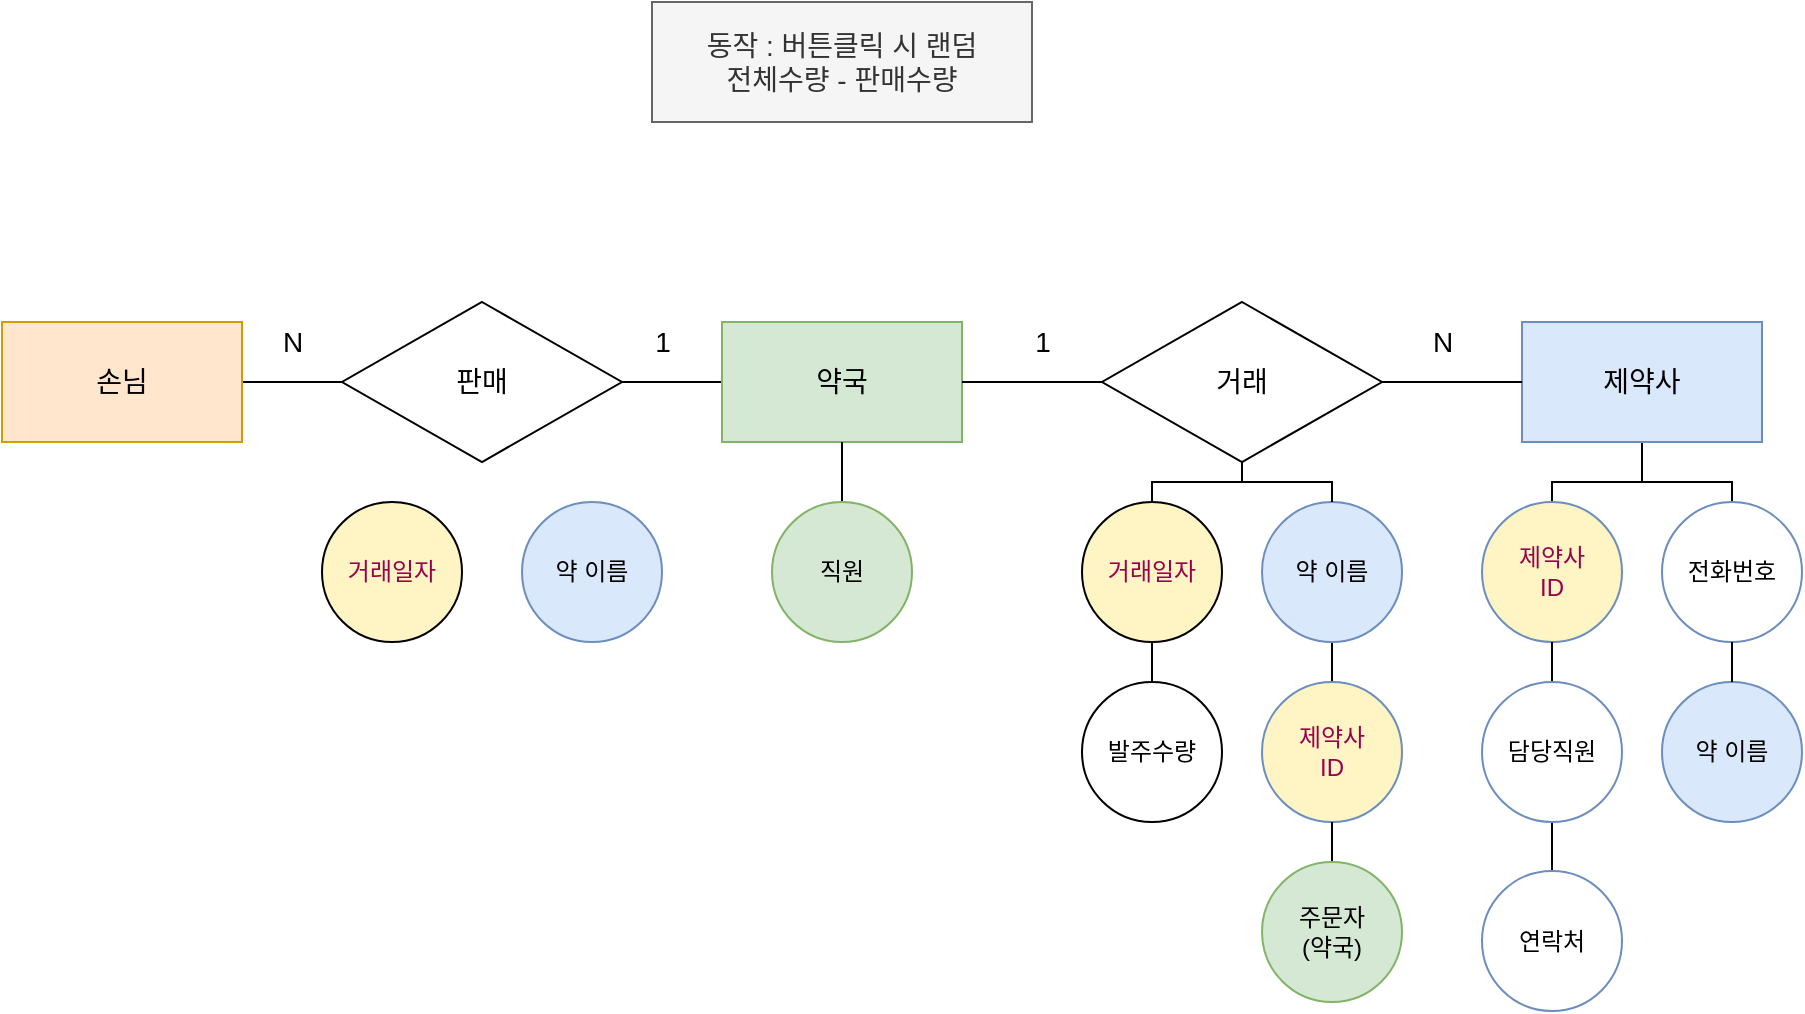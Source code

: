 <mxfile version="14.5.7" type="github">
  <diagram id="6oNQw6u3wephya74xHIN" name="Page-1">
    <mxGraphModel dx="1743" dy="636" grid="1" gridSize="10" guides="1" tooltips="1" connect="1" arrows="1" fold="1" page="1" pageScale="1" pageWidth="827" pageHeight="1169" math="0" shadow="0">
      <root>
        <mxCell id="0" />
        <mxCell id="1" parent="0" />
        <mxCell id="PbMkuu-omXCv-JuwHTHP-36" value="" style="endArrow=none;html=1;fontSize=14;fontColor=#99004D;entryX=0;entryY=0.5;entryDx=0;entryDy=0;exitX=1;exitY=0.5;exitDx=0;exitDy=0;" edge="1" parent="1" source="PbMkuu-omXCv-JuwHTHP-34" target="PbMkuu-omXCv-JuwHTHP-2">
          <mxGeometry width="50" height="50" relative="1" as="geometry">
            <mxPoint x="-170" y="310" as="sourcePoint" />
            <mxPoint x="-120" y="260" as="targetPoint" />
          </mxGeometry>
        </mxCell>
        <mxCell id="PbMkuu-omXCv-JuwHTHP-39" value="1" style="edgeLabel;html=1;align=center;verticalAlign=middle;resizable=0;points=[];fontSize=14;" vertex="1" connectable="0" parent="PbMkuu-omXCv-JuwHTHP-36">
          <mxGeometry x="0.813" y="20" relative="1" as="geometry">
            <mxPoint x="-7.58" as="offset" />
          </mxGeometry>
        </mxCell>
        <mxCell id="PbMkuu-omXCv-JuwHTHP-27" value="" style="endArrow=none;html=1;fontSize=14;entryX=0.5;entryY=1;entryDx=0;entryDy=0;exitX=0.5;exitY=0;exitDx=0;exitDy=0;" edge="1" parent="1" source="PbMkuu-omXCv-JuwHTHP-43" target="PbMkuu-omXCv-JuwHTHP-17">
          <mxGeometry width="50" height="50" relative="1" as="geometry">
            <mxPoint x="390" y="370" as="sourcePoint" />
            <mxPoint x="440" y="320" as="targetPoint" />
          </mxGeometry>
        </mxCell>
        <mxCell id="PbMkuu-omXCv-JuwHTHP-2" value="&lt;font style=&quot;font-size: 14px&quot;&gt;약국&lt;/font&gt;" style="rounded=0;whiteSpace=wrap;html=1;fillColor=#d5e8d4;strokeColor=#82b366;" vertex="1" parent="1">
          <mxGeometry x="60" y="240" width="120" height="60" as="geometry" />
        </mxCell>
        <mxCell id="PbMkuu-omXCv-JuwHTHP-9" value="" style="rounded=0;orthogonalLoop=1;jettySize=auto;html=1;entryX=0.5;entryY=0;entryDx=0;entryDy=0;endArrow=none;endFill=0;edgeStyle=orthogonalEdgeStyle;" edge="1" parent="1" source="PbMkuu-omXCv-JuwHTHP-3" target="PbMkuu-omXCv-JuwHTHP-4">
          <mxGeometry relative="1" as="geometry" />
        </mxCell>
        <mxCell id="PbMkuu-omXCv-JuwHTHP-11" value="" style="edgeStyle=orthogonalEdgeStyle;rounded=0;orthogonalLoop=1;jettySize=auto;html=1;endArrow=none;endFill=0;" edge="1" parent="1" source="PbMkuu-omXCv-JuwHTHP-3" target="PbMkuu-omXCv-JuwHTHP-7">
          <mxGeometry relative="1" as="geometry" />
        </mxCell>
        <mxCell id="PbMkuu-omXCv-JuwHTHP-3" value="&lt;span style=&quot;font-size: 14px&quot;&gt;제약사&lt;br&gt;&lt;/span&gt;" style="rounded=0;whiteSpace=wrap;html=1;fillColor=#dae8fc;strokeColor=#6c8ebf;" vertex="1" parent="1">
          <mxGeometry x="460" y="240" width="120" height="60" as="geometry" />
        </mxCell>
        <mxCell id="PbMkuu-omXCv-JuwHTHP-4" value="제약사&lt;br&gt;ID" style="ellipse;whiteSpace=wrap;html=1;strokeColor=#6C8EBF;labelBackgroundColor=none;fontColor=#99004D;fillColor=#FFF4C3;" vertex="1" parent="1">
          <mxGeometry x="440" y="330" width="70" height="70" as="geometry" />
        </mxCell>
        <mxCell id="PbMkuu-omXCv-JuwHTHP-12" style="edgeStyle=orthogonalEdgeStyle;rounded=0;orthogonalLoop=1;jettySize=auto;html=1;entryX=0.5;entryY=1;entryDx=0;entryDy=0;endArrow=none;endFill=0;exitX=0;exitY=0.5;exitDx=0;exitDy=0;" edge="1" parent="1" source="PbMkuu-omXCv-JuwHTHP-31" target="PbMkuu-omXCv-JuwHTHP-4">
          <mxGeometry relative="1" as="geometry" />
        </mxCell>
        <mxCell id="PbMkuu-omXCv-JuwHTHP-5" value="담당직원" style="ellipse;whiteSpace=wrap;html=1;strokeColor=#6C8EBF;" vertex="1" parent="1">
          <mxGeometry x="440" y="420" width="70" height="70" as="geometry" />
        </mxCell>
        <mxCell id="PbMkuu-omXCv-JuwHTHP-7" value="전화번호" style="ellipse;whiteSpace=wrap;html=1;strokeColor=#6C8EBF;" vertex="1" parent="1">
          <mxGeometry x="530" y="330" width="70" height="70" as="geometry" />
        </mxCell>
        <mxCell id="PbMkuu-omXCv-JuwHTHP-14" value="" style="edgeStyle=orthogonalEdgeStyle;rounded=0;orthogonalLoop=1;jettySize=auto;html=1;endArrow=none;endFill=0;fontSize=14;" edge="1" parent="1" source="PbMkuu-omXCv-JuwHTHP-13" target="PbMkuu-omXCv-JuwHTHP-2">
          <mxGeometry relative="1" as="geometry" />
        </mxCell>
        <mxCell id="PbMkuu-omXCv-JuwHTHP-15" value="" style="edgeStyle=orthogonalEdgeStyle;rounded=0;orthogonalLoop=1;jettySize=auto;html=1;endArrow=none;endFill=0;fontSize=14;" edge="1" parent="1" source="PbMkuu-omXCv-JuwHTHP-13" target="PbMkuu-omXCv-JuwHTHP-3">
          <mxGeometry relative="1" as="geometry" />
        </mxCell>
        <mxCell id="PbMkuu-omXCv-JuwHTHP-13" value="거래" style="rhombus;whiteSpace=wrap;html=1;fontSize=14;" vertex="1" parent="1">
          <mxGeometry x="250" y="230" width="140" height="80" as="geometry" />
        </mxCell>
        <mxCell id="PbMkuu-omXCv-JuwHTHP-16" value="거래일자" style="ellipse;whiteSpace=wrap;html=1;fontColor=#99004D;fillColor=#FFF4C3;" vertex="1" parent="1">
          <mxGeometry x="240" y="330" width="70" height="70" as="geometry" />
        </mxCell>
        <mxCell id="PbMkuu-omXCv-JuwHTHP-17" value="약&amp;nbsp;이름" style="ellipse;whiteSpace=wrap;html=1;strokeColor=#6c8ebf;fillColor=#dae8fc;" vertex="1" parent="1">
          <mxGeometry x="330" y="330" width="70" height="70" as="geometry" />
        </mxCell>
        <mxCell id="PbMkuu-omXCv-JuwHTHP-18" value="발주수량" style="ellipse;whiteSpace=wrap;html=1;" vertex="1" parent="1">
          <mxGeometry x="240" y="420" width="70" height="70" as="geometry" />
        </mxCell>
        <mxCell id="PbMkuu-omXCv-JuwHTHP-20" value="" style="edgeStyle=orthogonalEdgeStyle;rounded=0;orthogonalLoop=1;jettySize=auto;html=1;endArrow=none;endFill=0;fontSize=14;" edge="1" parent="1" source="PbMkuu-omXCv-JuwHTHP-19" target="PbMkuu-omXCv-JuwHTHP-2">
          <mxGeometry relative="1" as="geometry" />
        </mxCell>
        <mxCell id="PbMkuu-omXCv-JuwHTHP-19" value="직원" style="ellipse;whiteSpace=wrap;html=1;strokeColor=#82b366;fillColor=#d5e8d4;" vertex="1" parent="1">
          <mxGeometry x="85" y="330" width="70" height="70" as="geometry" />
        </mxCell>
        <mxCell id="PbMkuu-omXCv-JuwHTHP-24" value="" style="endArrow=none;html=1;fontSize=14;exitX=0.5;exitY=0;exitDx=0;exitDy=0;edgeStyle=orthogonalEdgeStyle;rounded=0;" edge="1" parent="1" source="PbMkuu-omXCv-JuwHTHP-16" target="PbMkuu-omXCv-JuwHTHP-13">
          <mxGeometry width="50" height="50" relative="1" as="geometry">
            <mxPoint x="300" y="450" as="sourcePoint" />
            <mxPoint x="350" y="400" as="targetPoint" />
          </mxGeometry>
        </mxCell>
        <mxCell id="PbMkuu-omXCv-JuwHTHP-25" value="" style="endArrow=none;html=1;fontSize=14;exitX=0.5;exitY=0;exitDx=0;exitDy=0;edgeStyle=orthogonalEdgeStyle;rounded=0;entryX=0.5;entryY=1;entryDx=0;entryDy=0;" edge="1" parent="1" source="PbMkuu-omXCv-JuwHTHP-17" target="PbMkuu-omXCv-JuwHTHP-13">
          <mxGeometry width="50" height="50" relative="1" as="geometry">
            <mxPoint x="285" y="340" as="sourcePoint" />
            <mxPoint x="330" y="320" as="targetPoint" />
          </mxGeometry>
        </mxCell>
        <mxCell id="PbMkuu-omXCv-JuwHTHP-28" value="" style="endArrow=none;html=1;fontSize=14;entryX=0.5;entryY=1;entryDx=0;entryDy=0;exitX=0.5;exitY=0;exitDx=0;exitDy=0;" edge="1" parent="1" source="PbMkuu-omXCv-JuwHTHP-18" target="PbMkuu-omXCv-JuwHTHP-16">
          <mxGeometry width="50" height="50" relative="1" as="geometry">
            <mxPoint x="390" y="370" as="sourcePoint" />
            <mxPoint x="440" y="320" as="targetPoint" />
          </mxGeometry>
        </mxCell>
        <mxCell id="PbMkuu-omXCv-JuwHTHP-29" value="약 이름" style="ellipse;whiteSpace=wrap;html=1;strokeColor=#6c8ebf;fillColor=#dae8fc;" vertex="1" parent="1">
          <mxGeometry x="530" y="420" width="70" height="70" as="geometry" />
        </mxCell>
        <mxCell id="PbMkuu-omXCv-JuwHTHP-30" value="" style="endArrow=none;html=1;fontSize=14;entryX=0.5;entryY=1;entryDx=0;entryDy=0;exitX=0.5;exitY=0;exitDx=0;exitDy=0;" edge="1" parent="1" source="PbMkuu-omXCv-JuwHTHP-29" target="PbMkuu-omXCv-JuwHTHP-7">
          <mxGeometry width="50" height="50" relative="1" as="geometry">
            <mxPoint x="270" y="390" as="sourcePoint" />
            <mxPoint x="320" y="340" as="targetPoint" />
          </mxGeometry>
        </mxCell>
        <mxCell id="PbMkuu-omXCv-JuwHTHP-31" value="연락처" style="ellipse;whiteSpace=wrap;html=1;strokeColor=#6C8EBF;direction=south;" vertex="1" parent="1">
          <mxGeometry x="440" y="514.5" width="70" height="70" as="geometry" />
        </mxCell>
        <mxCell id="PbMkuu-omXCv-JuwHTHP-32" value="&lt;font color=&quot;#000000&quot;&gt;1&lt;/font&gt;" style="text;html=1;align=center;verticalAlign=middle;resizable=0;points=[];autosize=1;fontSize=14;fontColor=#99004D;" vertex="1" parent="1">
          <mxGeometry x="210" y="240" width="20" height="20" as="geometry" />
        </mxCell>
        <mxCell id="PbMkuu-omXCv-JuwHTHP-33" value="&lt;font color=&quot;#000000&quot;&gt;N&lt;/font&gt;" style="text;html=1;align=center;verticalAlign=middle;resizable=0;points=[];autosize=1;fontSize=14;fontColor=#99004D;" vertex="1" parent="1">
          <mxGeometry x="405" y="240" width="30" height="20" as="geometry" />
        </mxCell>
        <mxCell id="PbMkuu-omXCv-JuwHTHP-34" value="&lt;span style=&quot;font-size: 14px&quot;&gt;손님&lt;/span&gt;" style="rounded=0;whiteSpace=wrap;html=1;fillColor=#ffe6cc;strokeColor=#d79b00;" vertex="1" parent="1">
          <mxGeometry x="-300" y="240" width="120" height="60" as="geometry" />
        </mxCell>
        <mxCell id="PbMkuu-omXCv-JuwHTHP-35" value="판매" style="rhombus;whiteSpace=wrap;html=1;fontSize=14;" vertex="1" parent="1">
          <mxGeometry x="-130" y="230" width="140" height="80" as="geometry" />
        </mxCell>
        <mxCell id="PbMkuu-omXCv-JuwHTHP-37" value="거래일자" style="ellipse;whiteSpace=wrap;html=1;fontColor=#99004D;fillColor=#FFF4C3;" vertex="1" parent="1">
          <mxGeometry x="-140" y="330" width="70" height="70" as="geometry" />
        </mxCell>
        <mxCell id="PbMkuu-omXCv-JuwHTHP-38" value="약&amp;nbsp;이름" style="ellipse;whiteSpace=wrap;html=1;strokeColor=#6c8ebf;fillColor=#dae8fc;" vertex="1" parent="1">
          <mxGeometry x="-40" y="330" width="70" height="70" as="geometry" />
        </mxCell>
        <mxCell id="PbMkuu-omXCv-JuwHTHP-40" value="N" style="text;html=1;align=center;verticalAlign=middle;resizable=0;points=[];autosize=1;fontSize=14;fontColor=#000000;" vertex="1" parent="1">
          <mxGeometry x="-170" y="240" width="30" height="20" as="geometry" />
        </mxCell>
        <mxCell id="PbMkuu-omXCv-JuwHTHP-42" value="동작 : 버튼클릭 시 랜덤&lt;br&gt;전체수량 - 판매수량" style="whiteSpace=wrap;html=1;labelBackgroundColor=none;strokeColor=#666666;fillColor=#f5f5f5;fontSize=14;fontColor=#333333;" vertex="1" parent="1">
          <mxGeometry x="25" y="80" width="190" height="60" as="geometry" />
        </mxCell>
        <mxCell id="PbMkuu-omXCv-JuwHTHP-43" value="제약사&lt;br&gt;ID" style="ellipse;whiteSpace=wrap;html=1;strokeColor=#6C8EBF;labelBackgroundColor=none;fontColor=#99004D;fillColor=#FFF4C3;" vertex="1" parent="1">
          <mxGeometry x="330" y="420" width="70" height="70" as="geometry" />
        </mxCell>
        <mxCell id="PbMkuu-omXCv-JuwHTHP-44" value="" style="endArrow=none;html=1;fontSize=14;entryX=0.5;entryY=1;entryDx=0;entryDy=0;exitX=0.5;exitY=1;exitDx=0;exitDy=0;" edge="1" parent="1" source="PbMkuu-omXCv-JuwHTHP-21" target="PbMkuu-omXCv-JuwHTHP-43">
          <mxGeometry width="50" height="50" relative="1" as="geometry">
            <mxPoint x="365" y="600.0" as="sourcePoint" />
            <mxPoint x="365" y="400.0" as="targetPoint" />
          </mxGeometry>
        </mxCell>
        <mxCell id="PbMkuu-omXCv-JuwHTHP-21" value="주문자&lt;br&gt;(약국)" style="ellipse;whiteSpace=wrap;html=1;strokeColor=#82b366;fontColor=#000000;fillColor=#d5e8d4;" vertex="1" parent="1">
          <mxGeometry x="330" y="510" width="70" height="70" as="geometry" />
        </mxCell>
      </root>
    </mxGraphModel>
  </diagram>
</mxfile>
